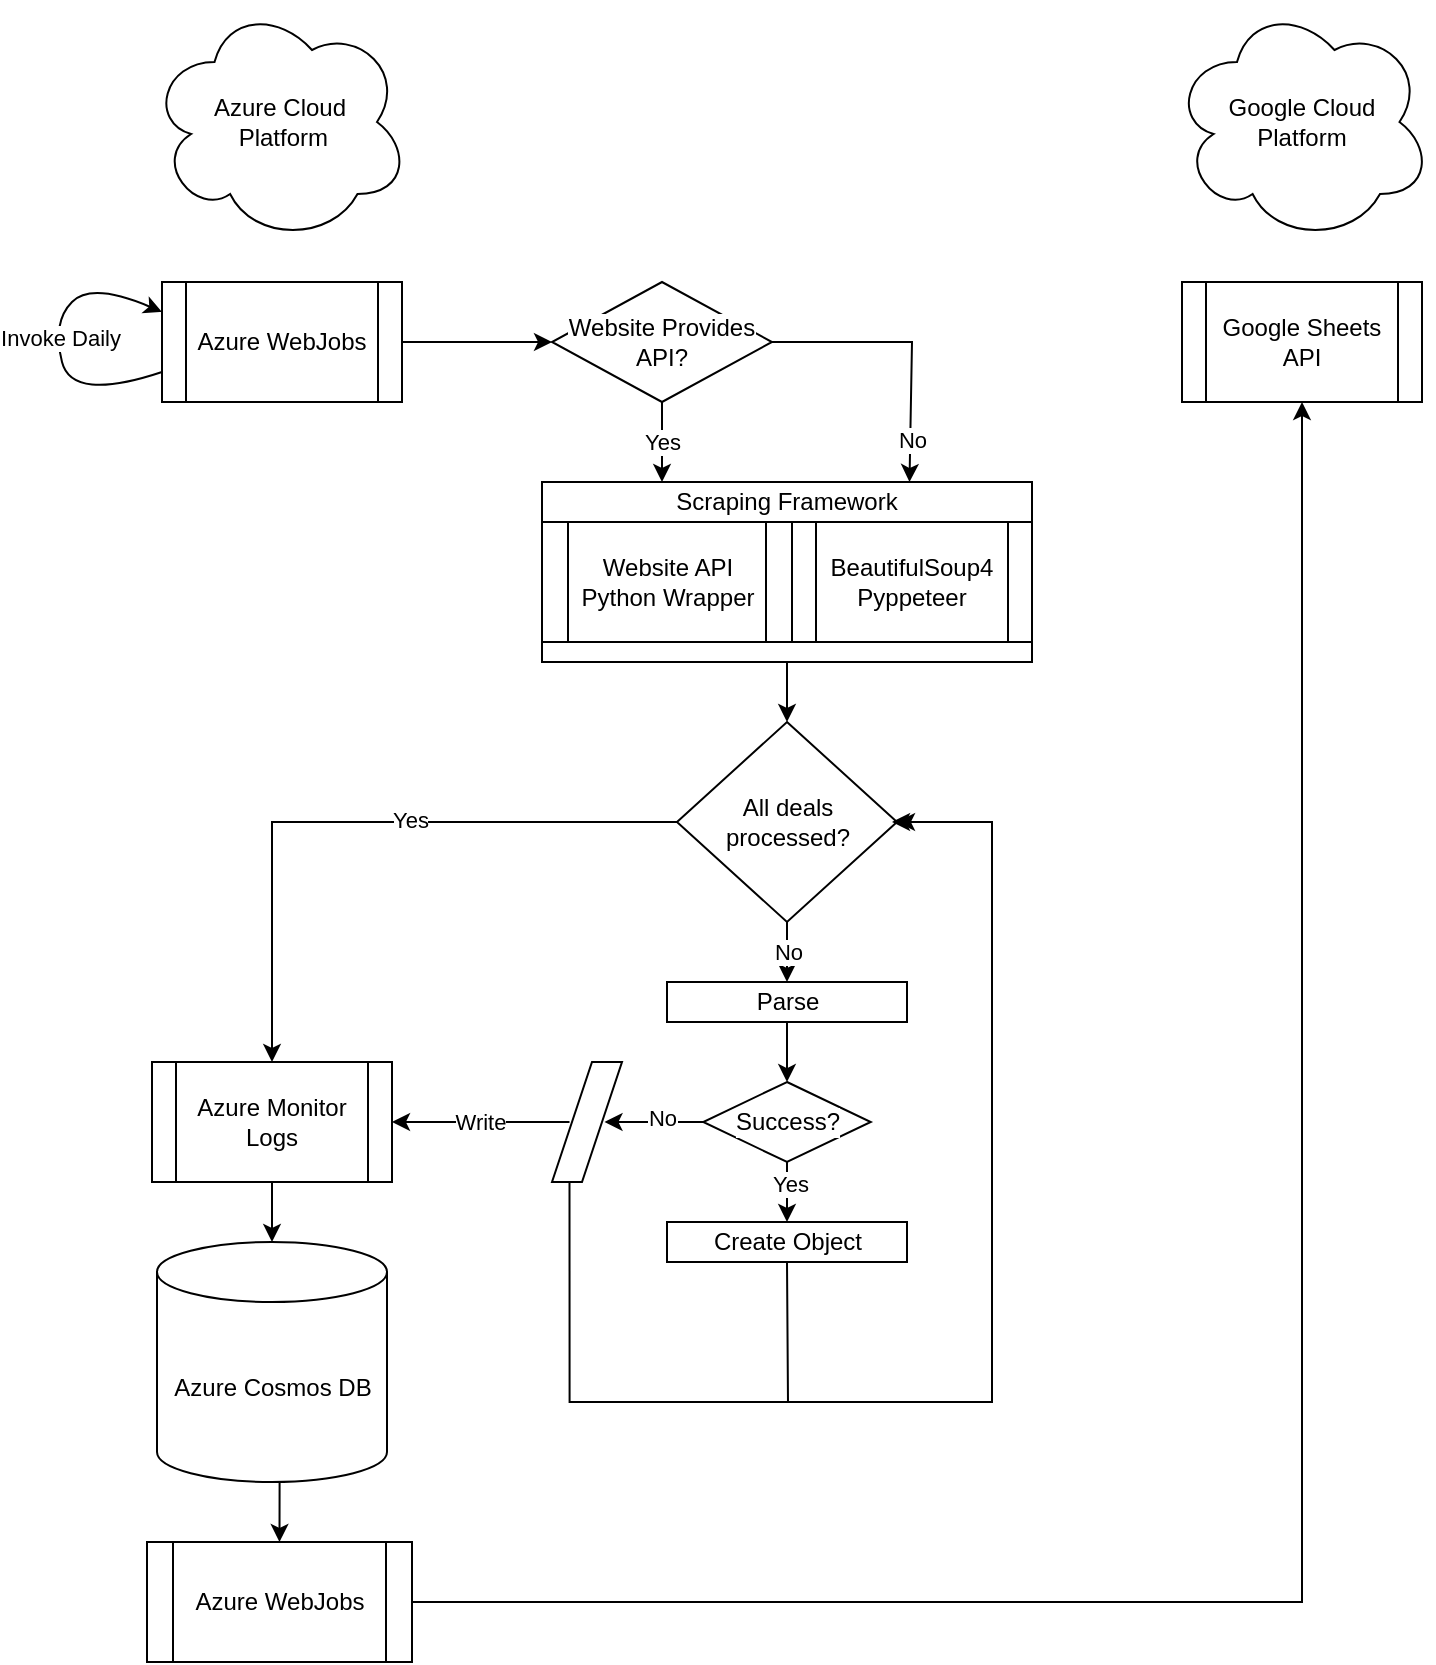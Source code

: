 <mxfile version="15.5.4" type="gitlab"><diagram id="33u2vN7KMg63HUnjfEXk" name="Page-1"><mxGraphModel dx="1126" dy="577" grid="1" gridSize="10" guides="1" tooltips="1" connect="1" arrows="1" fold="1" page="1" pageScale="1" pageWidth="850" pageHeight="1100" math="0" shadow="0"><root><mxCell id="0"/><mxCell id="1" parent="0"/><mxCell id="bh2p7mCGdyWPgZ2eT7oi-1" value="Google Cloud&lt;br&gt;Platform" style="ellipse;shape=cloud;whiteSpace=wrap;html=1;" vertex="1" parent="1"><mxGeometry x="670" y="250" width="130" height="120" as="geometry"/></mxCell><mxCell id="bh2p7mCGdyWPgZ2eT7oi-2" value="Azure Cloud&lt;br&gt;&amp;nbsp;Platform" style="ellipse;shape=cloud;whiteSpace=wrap;html=1;" vertex="1" parent="1"><mxGeometry x="158.75" y="250" width="130" height="120" as="geometry"/></mxCell><mxCell id="bh2p7mCGdyWPgZ2eT7oi-3" value="Azure WebJobs" style="shape=process;whiteSpace=wrap;html=1;backgroundOutline=1;" vertex="1" parent="1"><mxGeometry x="165" y="390" width="120" height="60" as="geometry"/></mxCell><mxCell id="bh2p7mCGdyWPgZ2eT7oi-5" value="Google Sheets&lt;br&gt;API" style="shape=process;whiteSpace=wrap;html=1;backgroundOutline=1;" vertex="1" parent="1"><mxGeometry x="675" y="390" width="120" height="60" as="geometry"/></mxCell><mxCell id="bh2p7mCGdyWPgZ2eT7oi-8" value="&lt;span style=&quot;background-color: rgb(255 , 255 , 255)&quot;&gt;Website Provides API?&lt;/span&gt;" style="rhombus;whiteSpace=wrap;html=1;" vertex="1" parent="1"><mxGeometry x="360" y="390" width="110" height="60" as="geometry"/></mxCell><mxCell id="bh2p7mCGdyWPgZ2eT7oi-9" value="" style="endArrow=classic;html=1;rounded=0;exitX=1;exitY=0.5;exitDx=0;exitDy=0;entryX=0;entryY=0.5;entryDx=0;entryDy=0;" edge="1" parent="1" source="bh2p7mCGdyWPgZ2eT7oi-3" target="bh2p7mCGdyWPgZ2eT7oi-8"><mxGeometry width="50" height="50" relative="1" as="geometry"><mxPoint x="510" y="420" as="sourcePoint"/><mxPoint x="560" y="370" as="targetPoint"/></mxGeometry></mxCell><mxCell id="bh2p7mCGdyWPgZ2eT7oi-10" value="" style="curved=1;endArrow=classic;html=1;rounded=0;exitX=0;exitY=0.75;exitDx=0;exitDy=0;entryX=0;entryY=0.25;entryDx=0;entryDy=0;" edge="1" parent="1" source="bh2p7mCGdyWPgZ2eT7oi-3" target="bh2p7mCGdyWPgZ2eT7oi-3"><mxGeometry width="50" height="50" relative="1" as="geometry"><mxPoint x="510" y="530" as="sourcePoint"/><mxPoint x="560" y="480" as="targetPoint"/><Array as="points"><mxPoint x="120" y="450"/><mxPoint x="110" y="410"/><mxPoint x="130" y="390"/></Array></mxGeometry></mxCell><mxCell id="bh2p7mCGdyWPgZ2eT7oi-11" value="Invoke Daily" style="edgeLabel;html=1;align=center;verticalAlign=middle;resizable=0;points=[];" vertex="1" connectable="0" parent="bh2p7mCGdyWPgZ2eT7oi-10"><mxGeometry x="0.035" y="-2" relative="1" as="geometry"><mxPoint as="offset"/></mxGeometry></mxCell><mxCell id="bh2p7mCGdyWPgZ2eT7oi-12" value="Yes" style="endArrow=classic;html=1;rounded=0;exitX=0.5;exitY=1;exitDx=0;exitDy=0;" edge="1" parent="1" source="bh2p7mCGdyWPgZ2eT7oi-8"><mxGeometry width="50" height="50" relative="1" as="geometry"><mxPoint x="510" y="530" as="sourcePoint"/><mxPoint x="415" y="490" as="targetPoint"/><mxPoint as="offset"/></mxGeometry></mxCell><mxCell id="bh2p7mCGdyWPgZ2eT7oi-15" value="Scraping Framework" style="rounded=0;whiteSpace=wrap;html=1;labelBackgroundColor=#FFFFFF;" vertex="1" parent="1"><mxGeometry x="355" y="490" width="245" height="20" as="geometry"/></mxCell><mxCell id="bh2p7mCGdyWPgZ2eT7oi-16" value="" style="endArrow=classic;html=1;rounded=0;exitX=1;exitY=0.5;exitDx=0;exitDy=0;entryX=0.75;entryY=0;entryDx=0;entryDy=0;" edge="1" parent="1" source="bh2p7mCGdyWPgZ2eT7oi-8" target="bh2p7mCGdyWPgZ2eT7oi-15"><mxGeometry width="50" height="50" relative="1" as="geometry"><mxPoint x="730" y="530" as="sourcePoint"/><mxPoint x="550" y="420" as="targetPoint"/><Array as="points"><mxPoint x="540" y="420"/></Array></mxGeometry></mxCell><mxCell id="bh2p7mCGdyWPgZ2eT7oi-17" value="No" style="edgeLabel;html=1;align=center;verticalAlign=middle;resizable=0;points=[];" vertex="1" connectable="0" parent="bh2p7mCGdyWPgZ2eT7oi-16"><mxGeometry x="0.693" y="1" relative="1" as="geometry"><mxPoint as="offset"/></mxGeometry></mxCell><mxCell id="bh2p7mCGdyWPgZ2eT7oi-18" value="Website API&lt;br&gt;Python Wrapper" style="shape=process;whiteSpace=wrap;html=1;backgroundOutline=1;labelBackgroundColor=#FFFFFF;" vertex="1" parent="1"><mxGeometry x="355" y="510" width="125" height="60" as="geometry"/></mxCell><mxCell id="bh2p7mCGdyWPgZ2eT7oi-19" value="BeautifulSoup4&lt;br&gt;Pyppeteer" style="shape=process;whiteSpace=wrap;html=1;backgroundOutline=1;labelBackgroundColor=#FFFFFF;" vertex="1" parent="1"><mxGeometry x="480" y="510" width="120" height="60" as="geometry"/></mxCell><mxCell id="bh2p7mCGdyWPgZ2eT7oi-20" value="" style="rounded=0;whiteSpace=wrap;html=1;labelBackgroundColor=#FFFFFF;" vertex="1" parent="1"><mxGeometry x="355" y="570" width="245" height="10" as="geometry"/></mxCell><mxCell id="bh2p7mCGdyWPgZ2eT7oi-22" value="All deals&lt;br&gt;processed?" style="rhombus;whiteSpace=wrap;html=1;labelBackgroundColor=#FFFFFF;" vertex="1" parent="1"><mxGeometry x="422.5" y="610" width="110" height="100" as="geometry"/></mxCell><mxCell id="bh2p7mCGdyWPgZ2eT7oi-23" value="" style="endArrow=classic;html=1;rounded=0;exitX=0.5;exitY=1;exitDx=0;exitDy=0;entryX=0.5;entryY=0;entryDx=0;entryDy=0;" edge="1" parent="1" source="bh2p7mCGdyWPgZ2eT7oi-20" target="bh2p7mCGdyWPgZ2eT7oi-22"><mxGeometry width="50" height="50" relative="1" as="geometry"><mxPoint x="490" y="620" as="sourcePoint"/><mxPoint x="540" y="570" as="targetPoint"/></mxGeometry></mxCell><mxCell id="bh2p7mCGdyWPgZ2eT7oi-24" value="No" style="endArrow=classic;html=1;rounded=0;exitX=0.5;exitY=1;exitDx=0;exitDy=0;entryX=0.5;entryY=0;entryDx=0;entryDy=0;" edge="1" parent="1" source="bh2p7mCGdyWPgZ2eT7oi-22" target="bh2p7mCGdyWPgZ2eT7oi-28"><mxGeometry width="50" height="50" relative="1" as="geometry"><mxPoint x="490" y="710" as="sourcePoint"/><mxPoint x="478" y="750" as="targetPoint"/></mxGeometry></mxCell><mxCell id="bh2p7mCGdyWPgZ2eT7oi-25" value="" style="endArrow=classic;html=1;rounded=0;exitX=0;exitY=0.5;exitDx=0;exitDy=0;" edge="1" parent="1" source="bh2p7mCGdyWPgZ2eT7oi-22" target="bh2p7mCGdyWPgZ2eT7oi-29"><mxGeometry width="50" height="50" relative="1" as="geometry"><mxPoint x="370" y="710" as="sourcePoint"/><mxPoint x="228" y="690" as="targetPoint"/><Array as="points"><mxPoint x="228" y="660"/><mxPoint x="220" y="660"/></Array></mxGeometry></mxCell><mxCell id="bh2p7mCGdyWPgZ2eT7oi-26" value="Yes" style="edgeLabel;html=1;align=center;verticalAlign=middle;resizable=0;points=[];" vertex="1" connectable="0" parent="bh2p7mCGdyWPgZ2eT7oi-25"><mxGeometry x="-0.168" y="-1" relative="1" as="geometry"><mxPoint as="offset"/></mxGeometry></mxCell><mxCell id="bh2p7mCGdyWPgZ2eT7oi-47" style="edgeStyle=orthogonalEdgeStyle;rounded=0;orthogonalLoop=1;jettySize=auto;html=1;exitX=0.5;exitY=1;exitDx=0;exitDy=0;exitPerimeter=0;entryX=0.5;entryY=0;entryDx=0;entryDy=0;" edge="1" parent="1" source="bh2p7mCGdyWPgZ2eT7oi-27" target="bh2p7mCGdyWPgZ2eT7oi-46"><mxGeometry relative="1" as="geometry"/></mxCell><mxCell id="bh2p7mCGdyWPgZ2eT7oi-27" value="Azure Cosmos DB" style="shape=cylinder3;whiteSpace=wrap;html=1;boundedLbl=1;backgroundOutline=1;size=15;labelBackgroundColor=#FFFFFF;" vertex="1" parent="1"><mxGeometry x="162.5" y="870" width="115" height="120" as="geometry"/></mxCell><mxCell id="bh2p7mCGdyWPgZ2eT7oi-38" style="edgeStyle=orthogonalEdgeStyle;rounded=0;orthogonalLoop=1;jettySize=auto;html=1;exitX=0.5;exitY=1;exitDx=0;exitDy=0;" edge="1" parent="1" source="bh2p7mCGdyWPgZ2eT7oi-28" target="bh2p7mCGdyWPgZ2eT7oi-35"><mxGeometry relative="1" as="geometry"/></mxCell><mxCell id="bh2p7mCGdyWPgZ2eT7oi-28" value="Parse" style="rounded=0;whiteSpace=wrap;html=1;labelBackgroundColor=#FFFFFF;" vertex="1" parent="1"><mxGeometry x="417.5" y="740" width="120" height="20" as="geometry"/></mxCell><mxCell id="bh2p7mCGdyWPgZ2eT7oi-29" value="Azure Monitor&lt;br&gt;Logs" style="shape=process;whiteSpace=wrap;html=1;backgroundOutline=1;labelBackgroundColor=#FFFFFF;" vertex="1" parent="1"><mxGeometry x="160" y="780" width="120" height="60" as="geometry"/></mxCell><mxCell id="bh2p7mCGdyWPgZ2eT7oi-31" value="" style="endArrow=classic;html=1;rounded=0;exitX=0.5;exitY=1;exitDx=0;exitDy=0;entryX=0.5;entryY=0;entryDx=0;entryDy=0;entryPerimeter=0;" edge="1" parent="1" source="bh2p7mCGdyWPgZ2eT7oi-29" target="bh2p7mCGdyWPgZ2eT7oi-27"><mxGeometry width="50" height="50" relative="1" as="geometry"><mxPoint x="380" y="740" as="sourcePoint"/><mxPoint x="430" y="690" as="targetPoint"/></mxGeometry></mxCell><mxCell id="bh2p7mCGdyWPgZ2eT7oi-32" value="Create Object" style="rounded=0;whiteSpace=wrap;html=1;labelBackgroundColor=#FFFFFF;" vertex="1" parent="1"><mxGeometry x="417.5" y="860" width="120" height="20" as="geometry"/></mxCell><mxCell id="bh2p7mCGdyWPgZ2eT7oi-33" value="" style="endArrow=classic;html=1;rounded=0;exitX=0.5;exitY=1;exitDx=0;exitDy=0;entryX=1;entryY=0.5;entryDx=0;entryDy=0;" edge="1" parent="1" source="bh2p7mCGdyWPgZ2eT7oi-32" target="bh2p7mCGdyWPgZ2eT7oi-22"><mxGeometry width="50" height="50" relative="1" as="geometry"><mxPoint x="380" y="740" as="sourcePoint"/><mxPoint x="580" y="660" as="targetPoint"/><Array as="points"><mxPoint x="478" y="950"/><mxPoint x="580" y="950"/><mxPoint x="580" y="660"/></Array></mxGeometry></mxCell><mxCell id="bh2p7mCGdyWPgZ2eT7oi-39" style="edgeStyle=orthogonalEdgeStyle;rounded=0;orthogonalLoop=1;jettySize=auto;html=1;exitX=0;exitY=0.5;exitDx=0;exitDy=0;" edge="1" parent="1" source="bh2p7mCGdyWPgZ2eT7oi-35" target="bh2p7mCGdyWPgZ2eT7oi-43"><mxGeometry relative="1" as="geometry"><mxPoint x="380" y="810" as="targetPoint"/></mxGeometry></mxCell><mxCell id="bh2p7mCGdyWPgZ2eT7oi-41" value="No" style="edgeLabel;html=1;align=center;verticalAlign=middle;resizable=0;points=[];" vertex="1" connectable="0" parent="bh2p7mCGdyWPgZ2eT7oi-39"><mxGeometry x="-0.176" y="-2" relative="1" as="geometry"><mxPoint as="offset"/></mxGeometry></mxCell><mxCell id="bh2p7mCGdyWPgZ2eT7oi-40" style="edgeStyle=orthogonalEdgeStyle;rounded=0;orthogonalLoop=1;jettySize=auto;html=1;exitX=0.5;exitY=1;exitDx=0;exitDy=0;entryX=0.5;entryY=0;entryDx=0;entryDy=0;" edge="1" parent="1" source="bh2p7mCGdyWPgZ2eT7oi-35" target="bh2p7mCGdyWPgZ2eT7oi-32"><mxGeometry relative="1" as="geometry"/></mxCell><mxCell id="bh2p7mCGdyWPgZ2eT7oi-42" value="Yes" style="edgeLabel;html=1;align=center;verticalAlign=middle;resizable=0;points=[];" vertex="1" connectable="0" parent="bh2p7mCGdyWPgZ2eT7oi-40"><mxGeometry x="-0.267" y="1" relative="1" as="geometry"><mxPoint as="offset"/></mxGeometry></mxCell><mxCell id="bh2p7mCGdyWPgZ2eT7oi-35" value="Success?" style="rhombus;whiteSpace=wrap;html=1;labelBackgroundColor=#FFFFFF;" vertex="1" parent="1"><mxGeometry x="435.63" y="790" width="83.75" height="40" as="geometry"/></mxCell><mxCell id="bh2p7mCGdyWPgZ2eT7oi-44" value="Write" style="edgeStyle=orthogonalEdgeStyle;rounded=0;orthogonalLoop=1;jettySize=auto;html=1;exitX=0;exitY=0.5;exitDx=0;exitDy=0;entryX=1;entryY=0.5;entryDx=0;entryDy=0;" edge="1" parent="1" source="bh2p7mCGdyWPgZ2eT7oi-43" target="bh2p7mCGdyWPgZ2eT7oi-29"><mxGeometry relative="1" as="geometry"/></mxCell><mxCell id="bh2p7mCGdyWPgZ2eT7oi-45" style="edgeStyle=orthogonalEdgeStyle;rounded=0;orthogonalLoop=1;jettySize=auto;html=1;exitX=0.25;exitY=1;exitDx=0;exitDy=0;" edge="1" parent="1" source="bh2p7mCGdyWPgZ2eT7oi-43"><mxGeometry relative="1" as="geometry"><mxPoint x="530" y="660" as="targetPoint"/><Array as="points"><mxPoint x="369" y="950"/><mxPoint x="580" y="950"/><mxPoint x="580" y="660"/></Array></mxGeometry></mxCell><mxCell id="bh2p7mCGdyWPgZ2eT7oi-43" value="" style="shape=parallelogram;perimeter=parallelogramPerimeter;whiteSpace=wrap;html=1;fixedSize=1;labelBackgroundColor=#FFFFFF;" vertex="1" parent="1"><mxGeometry x="360" y="780" width="35" height="60" as="geometry"/></mxCell><mxCell id="bh2p7mCGdyWPgZ2eT7oi-48" style="edgeStyle=orthogonalEdgeStyle;rounded=0;orthogonalLoop=1;jettySize=auto;html=1;exitX=1;exitY=0.5;exitDx=0;exitDy=0;entryX=0.5;entryY=1;entryDx=0;entryDy=0;" edge="1" parent="1" source="bh2p7mCGdyWPgZ2eT7oi-46" target="bh2p7mCGdyWPgZ2eT7oi-5"><mxGeometry relative="1" as="geometry"><mxPoint x="810" y="830" as="targetPoint"/></mxGeometry></mxCell><mxCell id="bh2p7mCGdyWPgZ2eT7oi-46" value="Azure WebJobs" style="shape=process;whiteSpace=wrap;html=1;backgroundOutline=1;" vertex="1" parent="1"><mxGeometry x="157.5" y="1020" width="132.5" height="60" as="geometry"/></mxCell></root></mxGraphModel></diagram></mxfile>